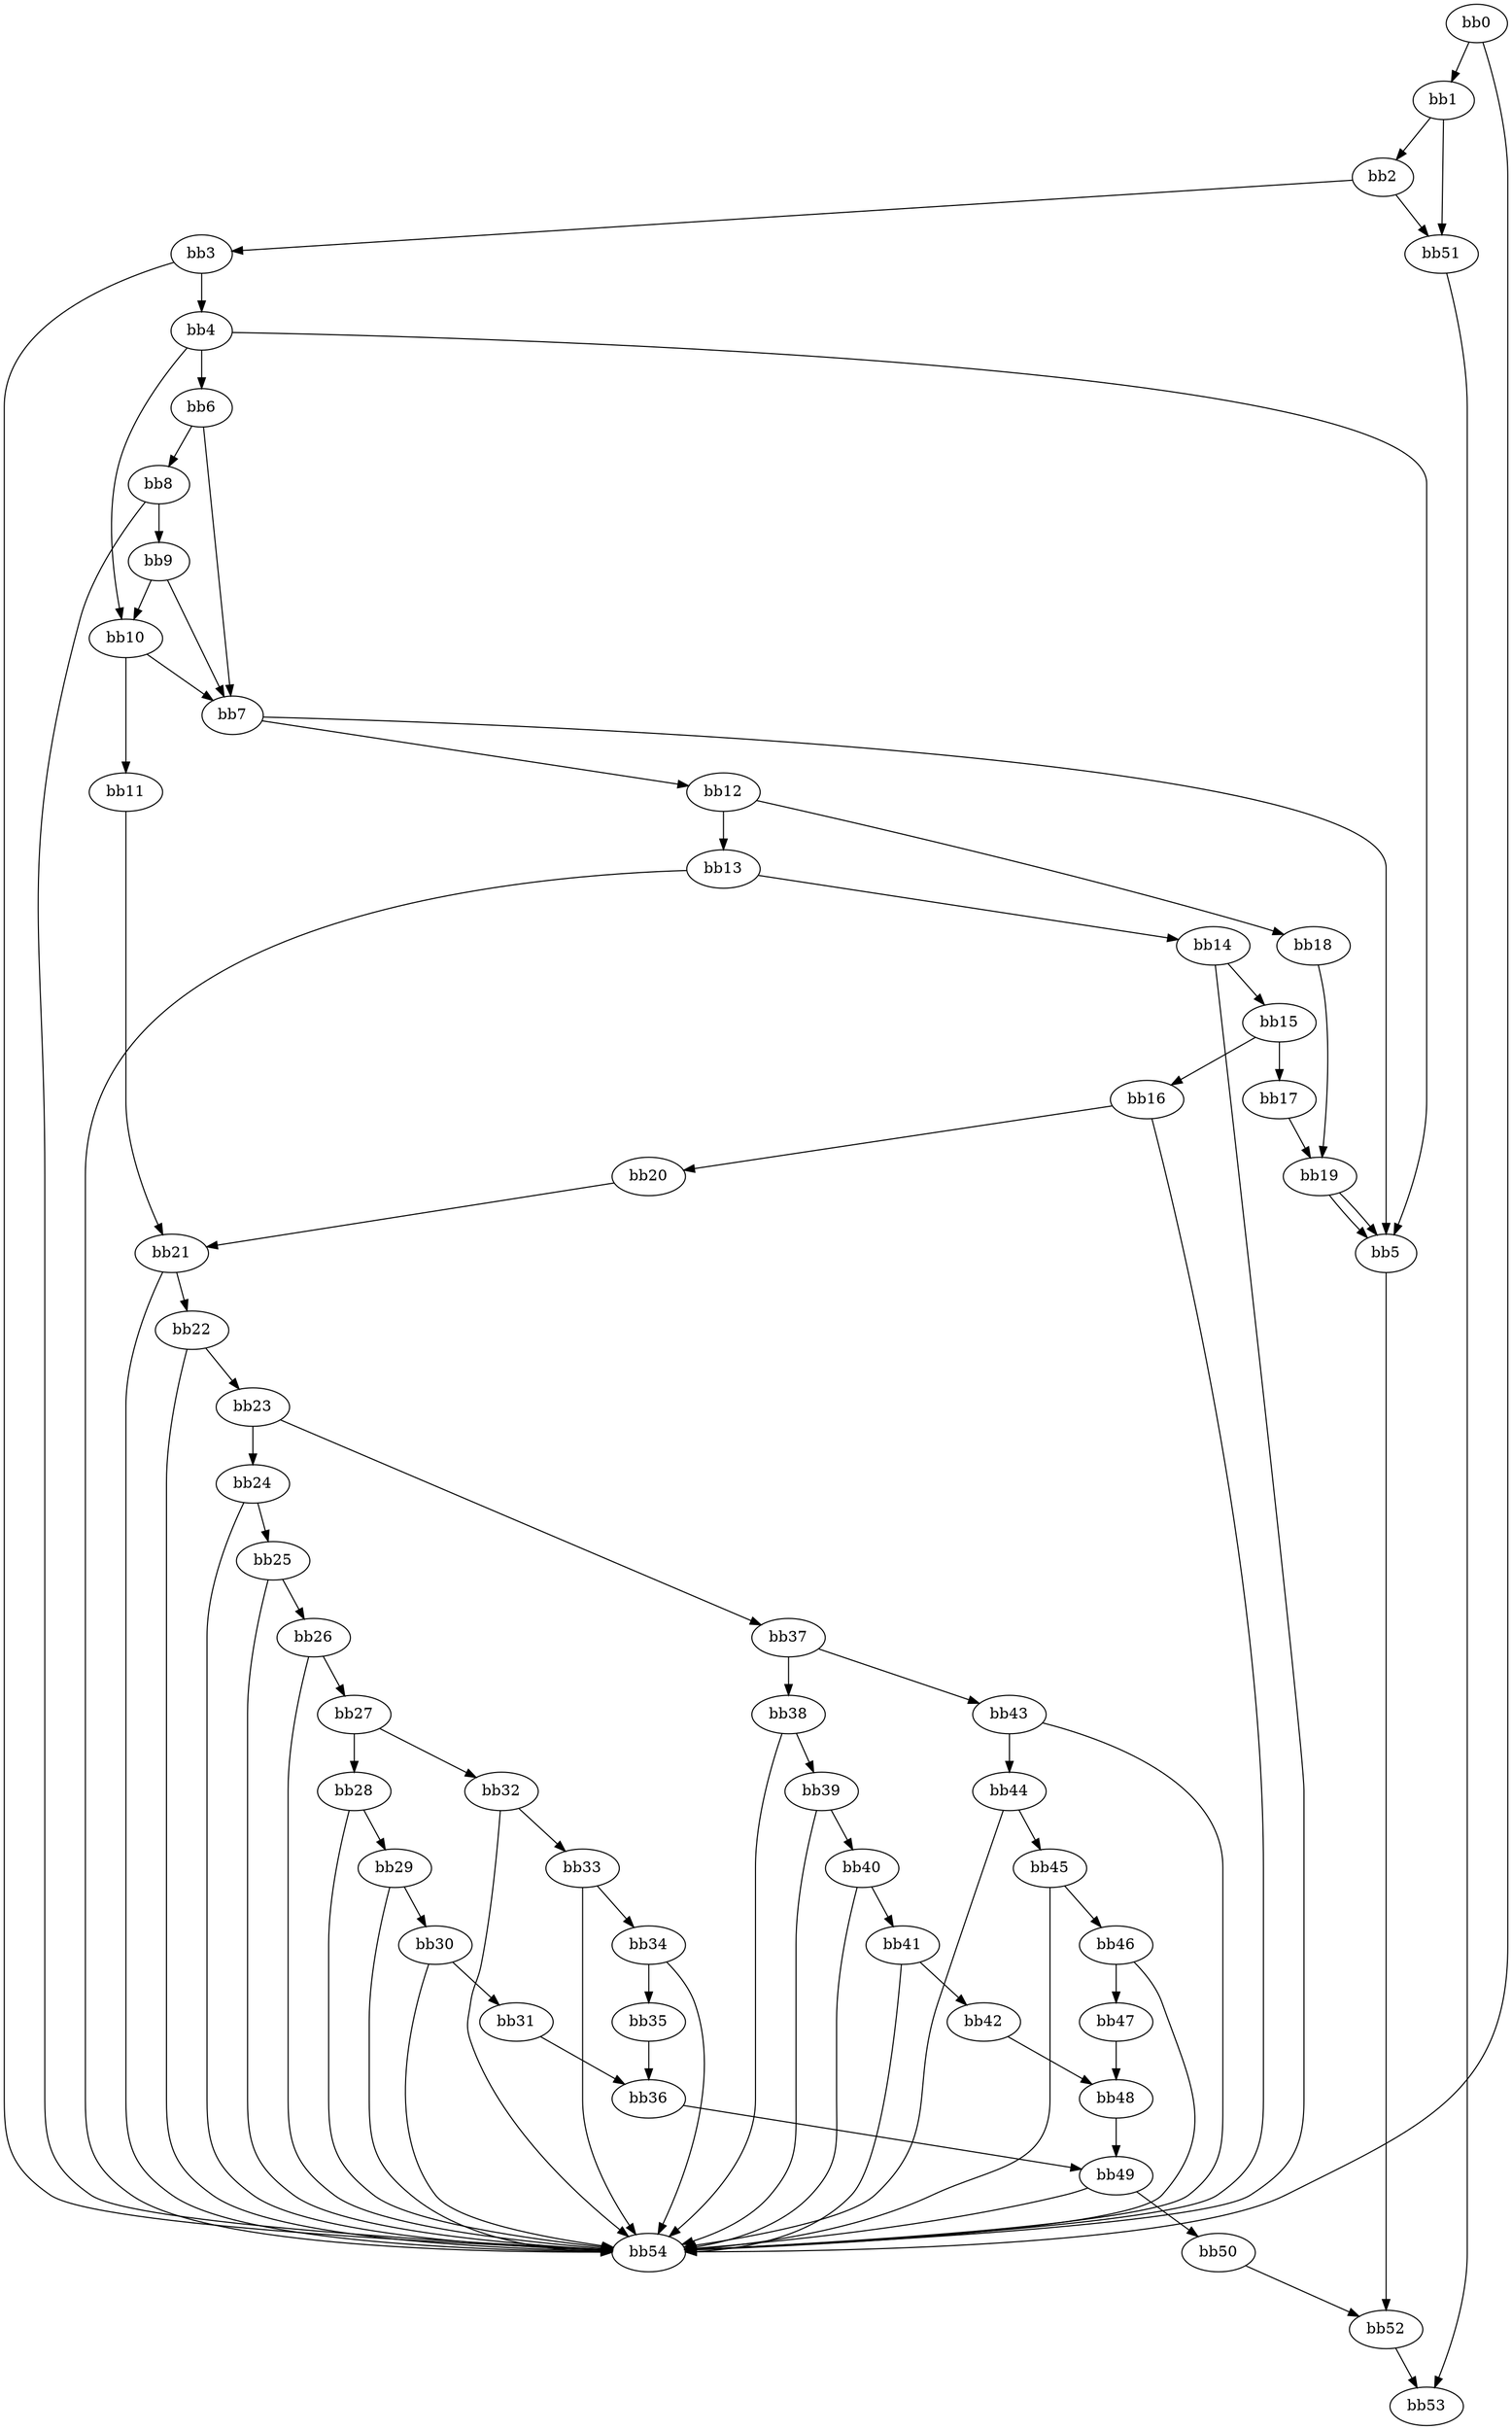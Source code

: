 digraph {
    0 [ label = "bb0\l" ]
    1 [ label = "bb1\l" ]
    2 [ label = "bb2\l" ]
    3 [ label = "bb3\l" ]
    4 [ label = "bb4\l" ]
    5 [ label = "bb5\l" ]
    6 [ label = "bb6\l" ]
    7 [ label = "bb7\l" ]
    8 [ label = "bb8\l" ]
    9 [ label = "bb9\l" ]
    10 [ label = "bb10\l" ]
    11 [ label = "bb11\l" ]
    12 [ label = "bb12\l" ]
    13 [ label = "bb13\l" ]
    14 [ label = "bb14\l" ]
    15 [ label = "bb15\l" ]
    16 [ label = "bb16\l" ]
    17 [ label = "bb17\l" ]
    18 [ label = "bb18\l" ]
    19 [ label = "bb19\l" ]
    20 [ label = "bb20\l" ]
    21 [ label = "bb21\l" ]
    22 [ label = "bb22\l" ]
    23 [ label = "bb23\l" ]
    24 [ label = "bb24\l" ]
    25 [ label = "bb25\l" ]
    26 [ label = "bb26\l" ]
    27 [ label = "bb27\l" ]
    28 [ label = "bb28\l" ]
    29 [ label = "bb29\l" ]
    30 [ label = "bb30\l" ]
    31 [ label = "bb31\l" ]
    32 [ label = "bb32\l" ]
    33 [ label = "bb33\l" ]
    34 [ label = "bb34\l" ]
    35 [ label = "bb35\l" ]
    36 [ label = "bb36\l" ]
    37 [ label = "bb37\l" ]
    38 [ label = "bb38\l" ]
    39 [ label = "bb39\l" ]
    40 [ label = "bb40\l" ]
    41 [ label = "bb41\l" ]
    42 [ label = "bb42\l" ]
    43 [ label = "bb43\l" ]
    44 [ label = "bb44\l" ]
    45 [ label = "bb45\l" ]
    46 [ label = "bb46\l" ]
    47 [ label = "bb47\l" ]
    48 [ label = "bb48\l" ]
    49 [ label = "bb49\l" ]
    50 [ label = "bb50\l" ]
    51 [ label = "bb51\l" ]
    52 [ label = "bb52\l" ]
    53 [ label = "bb53\l" ]
    54 [ label = "bb54\l" ]
    0 -> 1 [ ]
    0 -> 54 [ ]
    1 -> 2 [ ]
    1 -> 51 [ ]
    2 -> 3 [ ]
    2 -> 51 [ ]
    3 -> 4 [ ]
    3 -> 54 [ ]
    4 -> 5 [ ]
    4 -> 6 [ ]
    4 -> 10 [ ]
    5 -> 52 [ ]
    6 -> 7 [ ]
    6 -> 8 [ ]
    7 -> 5 [ ]
    7 -> 12 [ ]
    8 -> 9 [ ]
    8 -> 54 [ ]
    9 -> 7 [ ]
    9 -> 10 [ ]
    10 -> 7 [ ]
    10 -> 11 [ ]
    11 -> 21 [ ]
    12 -> 13 [ ]
    12 -> 18 [ ]
    13 -> 14 [ ]
    13 -> 54 [ ]
    14 -> 15 [ ]
    14 -> 54 [ ]
    15 -> 16 [ ]
    15 -> 17 [ ]
    16 -> 20 [ ]
    16 -> 54 [ ]
    17 -> 19 [ ]
    18 -> 19 [ ]
    19 -> 5 [ ]
    19 -> 5 [ ]
    20 -> 21 [ ]
    21 -> 22 [ ]
    21 -> 54 [ ]
    22 -> 23 [ ]
    22 -> 54 [ ]
    23 -> 24 [ ]
    23 -> 37 [ ]
    24 -> 25 [ ]
    24 -> 54 [ ]
    25 -> 26 [ ]
    25 -> 54 [ ]
    26 -> 27 [ ]
    26 -> 54 [ ]
    27 -> 28 [ ]
    27 -> 32 [ ]
    28 -> 29 [ ]
    28 -> 54 [ ]
    29 -> 30 [ ]
    29 -> 54 [ ]
    30 -> 31 [ ]
    30 -> 54 [ ]
    31 -> 36 [ ]
    32 -> 33 [ ]
    32 -> 54 [ ]
    33 -> 34 [ ]
    33 -> 54 [ ]
    34 -> 35 [ ]
    34 -> 54 [ ]
    35 -> 36 [ ]
    36 -> 49 [ ]
    37 -> 38 [ ]
    37 -> 43 [ ]
    38 -> 39 [ ]
    38 -> 54 [ ]
    39 -> 40 [ ]
    39 -> 54 [ ]
    40 -> 41 [ ]
    40 -> 54 [ ]
    41 -> 42 [ ]
    41 -> 54 [ ]
    42 -> 48 [ ]
    43 -> 44 [ ]
    43 -> 54 [ ]
    44 -> 45 [ ]
    44 -> 54 [ ]
    45 -> 46 [ ]
    45 -> 54 [ ]
    46 -> 47 [ ]
    46 -> 54 [ ]
    47 -> 48 [ ]
    48 -> 49 [ ]
    49 -> 50 [ ]
    49 -> 54 [ ]
    50 -> 52 [ ]
    51 -> 53 [ ]
    52 -> 53 [ ]
}

